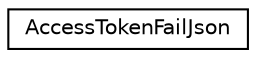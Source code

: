 digraph "Graphical Class Hierarchy"
{
 // INTERACTIVE_SVG=YES
 // LATEX_PDF_SIZE
  edge [fontname="Helvetica",fontsize="10",labelfontname="Helvetica",labelfontsize="10"];
  node [fontname="Helvetica",fontsize="10",shape=record];
  rankdir="LR";
  Node0 [label="AccessTokenFailJson",height=0.2,width=0.4,color="black", fillcolor="white", style="filled",URL="$class_access_token_fail_json.html",tooltip=" "];
}
